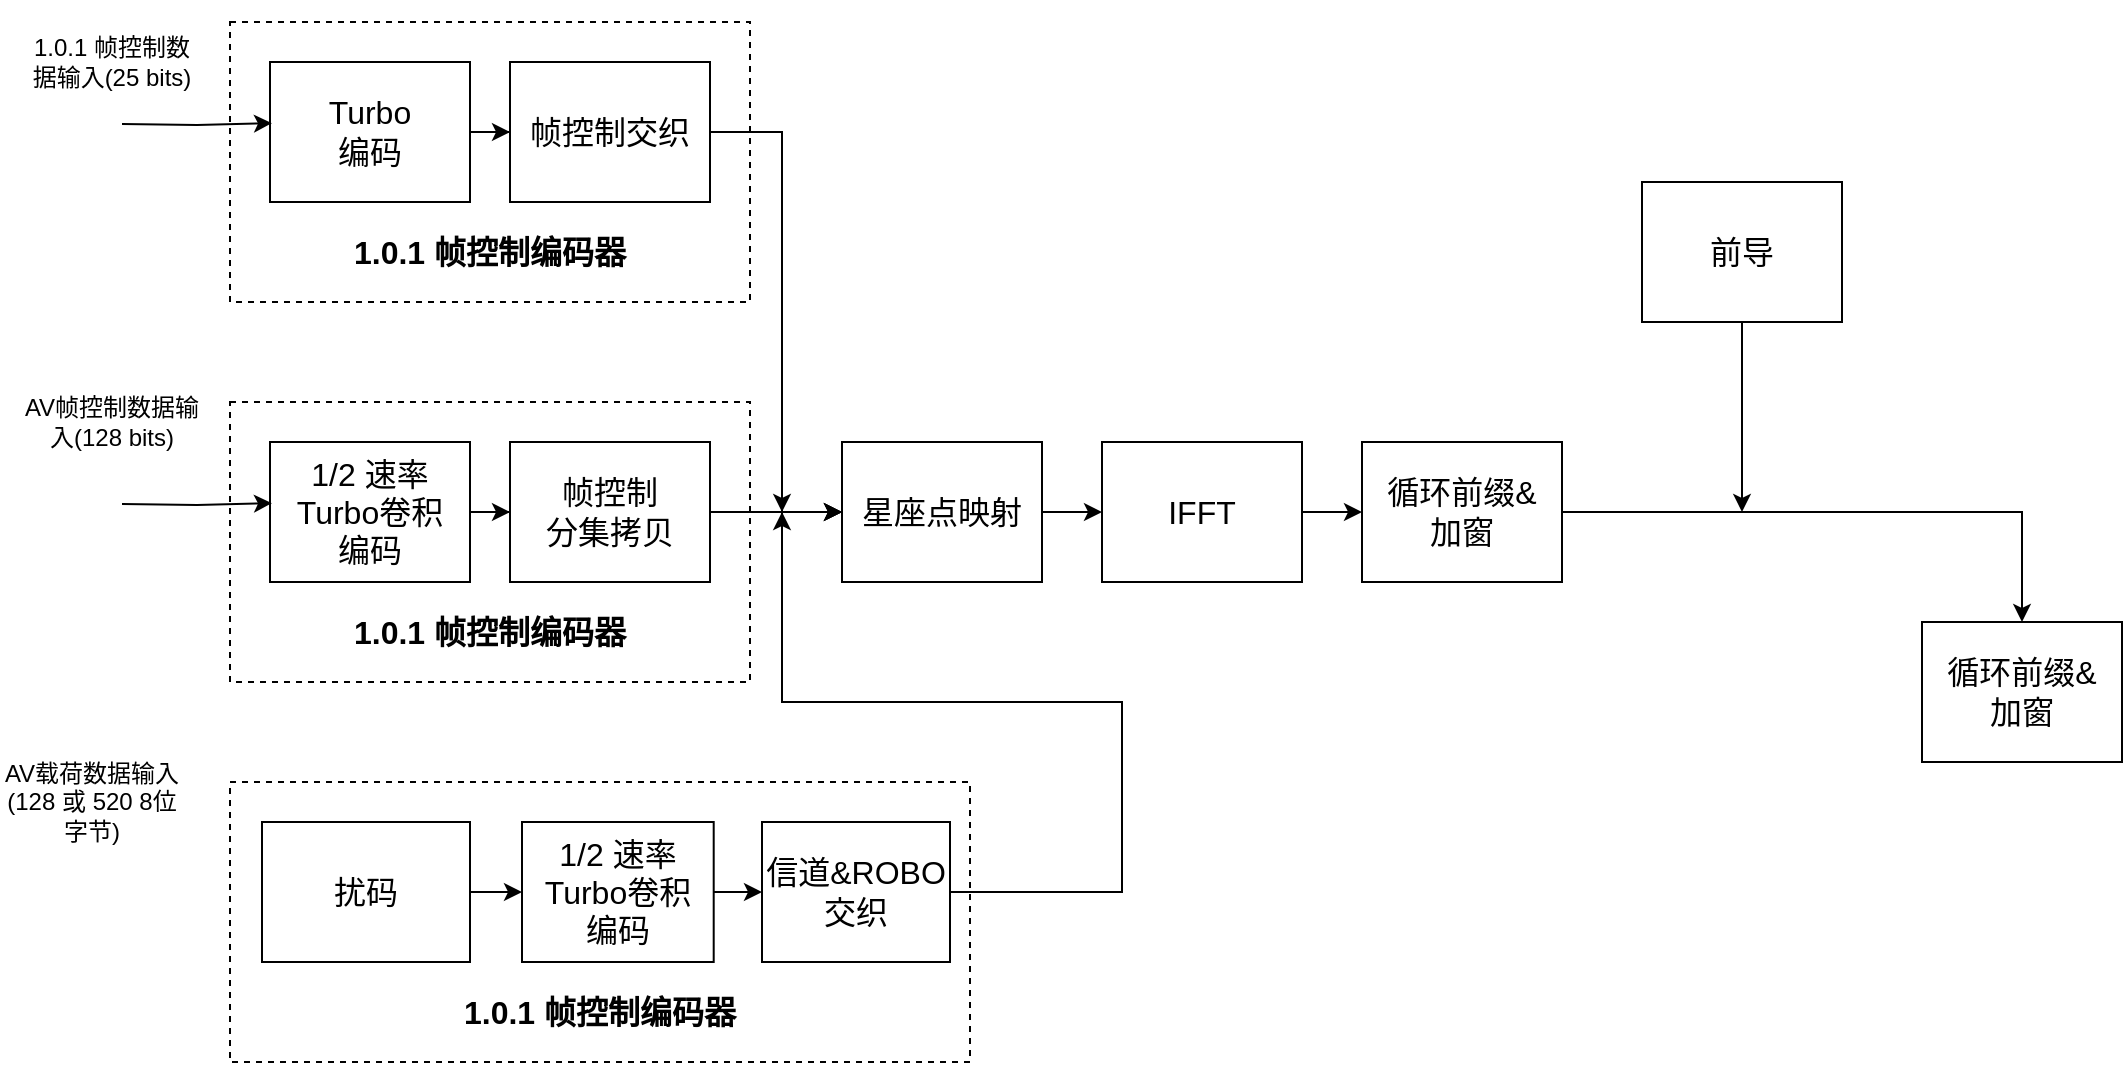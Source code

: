 <mxfile version="22.0.8" type="github">
  <diagram name="第 1 页" id="4Hz0rkFYBHFQYvL2XjP1">
    <mxGraphModel dx="853" dy="519" grid="1" gridSize="10" guides="1" tooltips="1" connect="1" arrows="1" fold="1" page="1" pageScale="1" pageWidth="827" pageHeight="1169" math="0" shadow="0">
      <root>
        <mxCell id="0" />
        <mxCell id="1" parent="0" />
        <mxCell id="yzfYC1FxkyKj9C1LQhwi-11" value="" style="group;dashed=1;" parent="1" vertex="1" connectable="0">
          <mxGeometry x="154" y="270" width="260" height="140" as="geometry" />
        </mxCell>
        <mxCell id="yzfYC1FxkyKj9C1LQhwi-8" value="&lt;br&gt;&lt;span style=&quot;font-size: 16px;&quot;&gt;&lt;br&gt;&lt;br&gt;&lt;br&gt;&lt;br&gt;&lt;b&gt;1.0.1 帧控制编码器&lt;/b&gt;&lt;/span&gt;" style="rounded=0;whiteSpace=wrap;html=1;dashed=1;" parent="yzfYC1FxkyKj9C1LQhwi-11" vertex="1">
          <mxGeometry width="260" height="140" as="geometry" />
        </mxCell>
        <mxCell id="yzfYC1FxkyKj9C1LQhwi-5" value="&lt;font style=&quot;font-size: 16px;&quot;&gt;Turbo&lt;br&gt;编码&lt;/font&gt;" style="rounded=0;whiteSpace=wrap;html=1;" parent="yzfYC1FxkyKj9C1LQhwi-11" vertex="1">
          <mxGeometry x="20" y="20" width="100" height="70" as="geometry" />
        </mxCell>
        <mxCell id="yzfYC1FxkyKj9C1LQhwi-6" value="&lt;font style=&quot;font-size: 16px;&quot;&gt;帧控制交织&lt;/font&gt;" style="rounded=0;whiteSpace=wrap;html=1;" parent="yzfYC1FxkyKj9C1LQhwi-11" vertex="1">
          <mxGeometry x="140" y="20" width="100" height="70" as="geometry" />
        </mxCell>
        <mxCell id="yzfYC1FxkyKj9C1LQhwi-7" value="" style="edgeStyle=orthogonalEdgeStyle;rounded=0;orthogonalLoop=1;jettySize=auto;html=1;" parent="yzfYC1FxkyKj9C1LQhwi-11" source="yzfYC1FxkyKj9C1LQhwi-5" target="yzfYC1FxkyKj9C1LQhwi-6" edge="1">
          <mxGeometry relative="1" as="geometry" />
        </mxCell>
        <mxCell id="yzfYC1FxkyKj9C1LQhwi-13" value="1.0.1 帧控制数据输入(25 bits)" style="rounded=0;whiteSpace=wrap;html=1;strokeColor=#FFFFFF;opacity=0;" parent="1" vertex="1">
          <mxGeometry x="50" y="260" width="90" height="60" as="geometry" />
        </mxCell>
        <mxCell id="yzfYC1FxkyKj9C1LQhwi-15" style="edgeStyle=orthogonalEdgeStyle;rounded=0;orthogonalLoop=1;jettySize=auto;html=1;entryX=0.01;entryY=0.437;entryDx=0;entryDy=0;entryPerimeter=0;" parent="1" target="yzfYC1FxkyKj9C1LQhwi-5" edge="1">
          <mxGeometry relative="1" as="geometry">
            <mxPoint x="100" y="321" as="sourcePoint" />
          </mxGeometry>
        </mxCell>
        <mxCell id="rzh6YcGEG5G2oRxeDgS9-1" value="AV帧控制数据输入(128 bits)" style="rounded=0;whiteSpace=wrap;html=1;strokeColor=#FFFFFF;opacity=0;" vertex="1" parent="1">
          <mxGeometry x="50" y="440" width="90" height="60" as="geometry" />
        </mxCell>
        <mxCell id="rzh6YcGEG5G2oRxeDgS9-14" value="" style="group;dashed=1;" vertex="1" connectable="0" parent="1">
          <mxGeometry x="154" y="460" width="260" height="140" as="geometry" />
        </mxCell>
        <mxCell id="rzh6YcGEG5G2oRxeDgS9-15" value="&lt;br&gt;&lt;span style=&quot;font-size: 16px;&quot;&gt;&lt;br&gt;&lt;br&gt;&lt;br&gt;&lt;br&gt;&lt;b&gt;1.0.1 帧控制编码器&lt;/b&gt;&lt;/span&gt;" style="rounded=0;whiteSpace=wrap;html=1;dashed=1;" vertex="1" parent="rzh6YcGEG5G2oRxeDgS9-14">
          <mxGeometry width="260" height="140" as="geometry" />
        </mxCell>
        <mxCell id="rzh6YcGEG5G2oRxeDgS9-16" value="&lt;font style=&quot;font-size: 16px;&quot;&gt;1/2 速率Turbo卷积&lt;br&gt;编码&lt;/font&gt;" style="rounded=0;whiteSpace=wrap;html=1;" vertex="1" parent="rzh6YcGEG5G2oRxeDgS9-14">
          <mxGeometry x="20" y="20" width="100" height="70" as="geometry" />
        </mxCell>
        <mxCell id="rzh6YcGEG5G2oRxeDgS9-17" value="&lt;span style=&quot;font-size: 16px;&quot;&gt;帧控制&lt;br&gt;分集拷贝&lt;/span&gt;" style="rounded=0;whiteSpace=wrap;html=1;" vertex="1" parent="rzh6YcGEG5G2oRxeDgS9-14">
          <mxGeometry x="140" y="20" width="100" height="70" as="geometry" />
        </mxCell>
        <mxCell id="rzh6YcGEG5G2oRxeDgS9-18" value="" style="edgeStyle=orthogonalEdgeStyle;rounded=0;orthogonalLoop=1;jettySize=auto;html=1;" edge="1" parent="rzh6YcGEG5G2oRxeDgS9-14" source="rzh6YcGEG5G2oRxeDgS9-16" target="rzh6YcGEG5G2oRxeDgS9-17">
          <mxGeometry relative="1" as="geometry" />
        </mxCell>
        <mxCell id="rzh6YcGEG5G2oRxeDgS9-19" style="edgeStyle=orthogonalEdgeStyle;rounded=0;orthogonalLoop=1;jettySize=auto;html=1;entryX=0.01;entryY=0.437;entryDx=0;entryDy=0;entryPerimeter=0;" edge="1" target="rzh6YcGEG5G2oRxeDgS9-16" parent="1">
          <mxGeometry relative="1" as="geometry">
            <mxPoint x="100" y="511" as="sourcePoint" />
          </mxGeometry>
        </mxCell>
        <mxCell id="rzh6YcGEG5G2oRxeDgS9-22" value="AV载荷数据输入(128 或 520 8位字节)" style="rounded=0;whiteSpace=wrap;html=1;strokeColor=#FFFFFF;opacity=0;" vertex="1" parent="1">
          <mxGeometry x="40" y="630" width="90" height="60" as="geometry" />
        </mxCell>
        <mxCell id="rzh6YcGEG5G2oRxeDgS9-23" value="" style="group;dashed=1;" vertex="1" connectable="0" parent="1">
          <mxGeometry x="154" y="650" width="446" height="140" as="geometry" />
        </mxCell>
        <mxCell id="rzh6YcGEG5G2oRxeDgS9-24" value="&lt;br&gt;&lt;span style=&quot;font-size: 16px;&quot;&gt;&lt;br&gt;&lt;br&gt;&lt;br&gt;&lt;br&gt;&lt;b&gt;1.0.1 帧控制编码器&lt;/b&gt;&lt;/span&gt;" style="rounded=0;whiteSpace=wrap;html=1;dashed=1;" vertex="1" parent="rzh6YcGEG5G2oRxeDgS9-23">
          <mxGeometry width="370" height="140" as="geometry" />
        </mxCell>
        <mxCell id="rzh6YcGEG5G2oRxeDgS9-25" value="&lt;font style=&quot;font-size: 16px;&quot;&gt;1/2 速率Turbo卷积&lt;br&gt;编码&lt;/font&gt;" style="rounded=0;whiteSpace=wrap;html=1;" vertex="1" parent="rzh6YcGEG5G2oRxeDgS9-23">
          <mxGeometry x="146" y="20" width="95.85" height="70" as="geometry" />
        </mxCell>
        <mxCell id="rzh6YcGEG5G2oRxeDgS9-26" value="&lt;span style=&quot;font-size: 16px;&quot;&gt;信道&amp;amp;ROBO&lt;br&gt;交织&lt;/span&gt;" style="rounded=0;whiteSpace=wrap;html=1;" vertex="1" parent="rzh6YcGEG5G2oRxeDgS9-23">
          <mxGeometry x="266" y="20" width="94" height="70" as="geometry" />
        </mxCell>
        <mxCell id="rzh6YcGEG5G2oRxeDgS9-27" value="" style="edgeStyle=orthogonalEdgeStyle;rounded=0;orthogonalLoop=1;jettySize=auto;html=1;" edge="1" parent="rzh6YcGEG5G2oRxeDgS9-23" source="rzh6YcGEG5G2oRxeDgS9-25" target="rzh6YcGEG5G2oRxeDgS9-26">
          <mxGeometry relative="1" as="geometry" />
        </mxCell>
        <mxCell id="rzh6YcGEG5G2oRxeDgS9-37" value="" style="edgeStyle=orthogonalEdgeStyle;rounded=0;orthogonalLoop=1;jettySize=auto;html=1;" edge="1" parent="rzh6YcGEG5G2oRxeDgS9-23" source="rzh6YcGEG5G2oRxeDgS9-36" target="rzh6YcGEG5G2oRxeDgS9-25">
          <mxGeometry relative="1" as="geometry" />
        </mxCell>
        <mxCell id="rzh6YcGEG5G2oRxeDgS9-36" value="&lt;font style=&quot;font-size: 16px;&quot;&gt;扰码&lt;/font&gt;" style="rounded=0;whiteSpace=wrap;html=1;" vertex="1" parent="rzh6YcGEG5G2oRxeDgS9-23">
          <mxGeometry x="16" y="20" width="104" height="70" as="geometry" />
        </mxCell>
        <mxCell id="rzh6YcGEG5G2oRxeDgS9-46" value="" style="edgeStyle=orthogonalEdgeStyle;rounded=0;orthogonalLoop=1;jettySize=auto;html=1;" edge="1" parent="1" source="rzh6YcGEG5G2oRxeDgS9-38" target="rzh6YcGEG5G2oRxeDgS9-45">
          <mxGeometry relative="1" as="geometry" />
        </mxCell>
        <mxCell id="rzh6YcGEG5G2oRxeDgS9-38" value="&lt;span style=&quot;font-size: 16px;&quot;&gt;星座点映射&lt;/span&gt;" style="rounded=0;whiteSpace=wrap;html=1;" vertex="1" parent="1">
          <mxGeometry x="460" y="480" width="100" height="70" as="geometry" />
        </mxCell>
        <mxCell id="rzh6YcGEG5G2oRxeDgS9-41" style="edgeStyle=orthogonalEdgeStyle;rounded=0;orthogonalLoop=1;jettySize=auto;html=1;exitX=1;exitY=0.5;exitDx=0;exitDy=0;entryX=0;entryY=0.5;entryDx=0;entryDy=0;" edge="1" parent="1" source="rzh6YcGEG5G2oRxeDgS9-17" target="rzh6YcGEG5G2oRxeDgS9-38">
          <mxGeometry relative="1" as="geometry" />
        </mxCell>
        <mxCell id="rzh6YcGEG5G2oRxeDgS9-40" style="edgeStyle=orthogonalEdgeStyle;rounded=0;orthogonalLoop=1;jettySize=auto;html=1;exitX=1;exitY=0.5;exitDx=0;exitDy=0;entryX=0;entryY=0.5;entryDx=0;entryDy=0;" edge="1" parent="1" source="yzfYC1FxkyKj9C1LQhwi-6" target="rzh6YcGEG5G2oRxeDgS9-38">
          <mxGeometry relative="1" as="geometry">
            <mxPoint x="440" y="510" as="targetPoint" />
            <Array as="points">
              <mxPoint x="430" y="325" />
              <mxPoint x="430" y="515" />
            </Array>
          </mxGeometry>
        </mxCell>
        <mxCell id="rzh6YcGEG5G2oRxeDgS9-42" style="edgeStyle=orthogonalEdgeStyle;rounded=0;orthogonalLoop=1;jettySize=auto;html=1;exitX=1;exitY=0.5;exitDx=0;exitDy=0;entryX=0;entryY=0.5;entryDx=0;entryDy=0;" edge="1" parent="1" source="rzh6YcGEG5G2oRxeDgS9-26" target="rzh6YcGEG5G2oRxeDgS9-38">
          <mxGeometry relative="1" as="geometry">
            <Array as="points">
              <mxPoint x="600" y="705" />
              <mxPoint x="600" y="610" />
              <mxPoint x="430" y="610" />
              <mxPoint x="430" y="515" />
            </Array>
          </mxGeometry>
        </mxCell>
        <mxCell id="rzh6YcGEG5G2oRxeDgS9-43" value="" style="endArrow=classic;html=1;rounded=0;" edge="1" parent="1">
          <mxGeometry width="50" height="50" relative="1" as="geometry">
            <mxPoint x="430" y="335" as="sourcePoint" />
            <mxPoint x="430" y="515" as="targetPoint" />
          </mxGeometry>
        </mxCell>
        <mxCell id="rzh6YcGEG5G2oRxeDgS9-44" value="" style="endArrow=classic;html=1;rounded=0;" edge="1" parent="1">
          <mxGeometry width="50" height="50" relative="1" as="geometry">
            <mxPoint x="430" y="575" as="sourcePoint" />
            <mxPoint x="430" y="515" as="targetPoint" />
          </mxGeometry>
        </mxCell>
        <mxCell id="rzh6YcGEG5G2oRxeDgS9-49" value="" style="edgeStyle=orthogonalEdgeStyle;rounded=0;orthogonalLoop=1;jettySize=auto;html=1;" edge="1" parent="1" source="rzh6YcGEG5G2oRxeDgS9-45" target="rzh6YcGEG5G2oRxeDgS9-48">
          <mxGeometry relative="1" as="geometry" />
        </mxCell>
        <mxCell id="rzh6YcGEG5G2oRxeDgS9-45" value="&lt;span style=&quot;font-size: 16px;&quot;&gt;IFFT&lt;/span&gt;" style="rounded=0;whiteSpace=wrap;html=1;" vertex="1" parent="1">
          <mxGeometry x="590" y="480" width="100" height="70" as="geometry" />
        </mxCell>
        <mxCell id="rzh6YcGEG5G2oRxeDgS9-54" style="edgeStyle=orthogonalEdgeStyle;rounded=0;orthogonalLoop=1;jettySize=auto;html=1;exitX=1;exitY=0.5;exitDx=0;exitDy=0;entryX=0.5;entryY=0;entryDx=0;entryDy=0;" edge="1" parent="1" source="rzh6YcGEG5G2oRxeDgS9-48" target="rzh6YcGEG5G2oRxeDgS9-50">
          <mxGeometry relative="1" as="geometry" />
        </mxCell>
        <mxCell id="rzh6YcGEG5G2oRxeDgS9-48" value="&lt;span style=&quot;font-size: 16px;&quot;&gt;循环前缀&amp;amp;&lt;br&gt;加窗&lt;/span&gt;" style="rounded=0;whiteSpace=wrap;html=1;" vertex="1" parent="1">
          <mxGeometry x="720" y="480" width="100" height="70" as="geometry" />
        </mxCell>
        <mxCell id="rzh6YcGEG5G2oRxeDgS9-50" value="&lt;span style=&quot;font-size: 16px;&quot;&gt;循环前缀&amp;amp;&lt;br&gt;加窗&lt;/span&gt;" style="rounded=0;whiteSpace=wrap;html=1;" vertex="1" parent="1">
          <mxGeometry x="1000" y="570" width="100" height="70" as="geometry" />
        </mxCell>
        <mxCell id="rzh6YcGEG5G2oRxeDgS9-55" style="edgeStyle=orthogonalEdgeStyle;rounded=0;orthogonalLoop=1;jettySize=auto;html=1;" edge="1" parent="1" source="rzh6YcGEG5G2oRxeDgS9-51">
          <mxGeometry relative="1" as="geometry">
            <mxPoint x="910" y="515" as="targetPoint" />
            <mxPoint x="910" y="425" as="sourcePoint" />
          </mxGeometry>
        </mxCell>
        <mxCell id="rzh6YcGEG5G2oRxeDgS9-51" value="&lt;span style=&quot;font-size: 16px;&quot;&gt;前导&lt;/span&gt;" style="rounded=0;whiteSpace=wrap;html=1;" vertex="1" parent="1">
          <mxGeometry x="860" y="350" width="100" height="70" as="geometry" />
        </mxCell>
      </root>
    </mxGraphModel>
  </diagram>
</mxfile>
